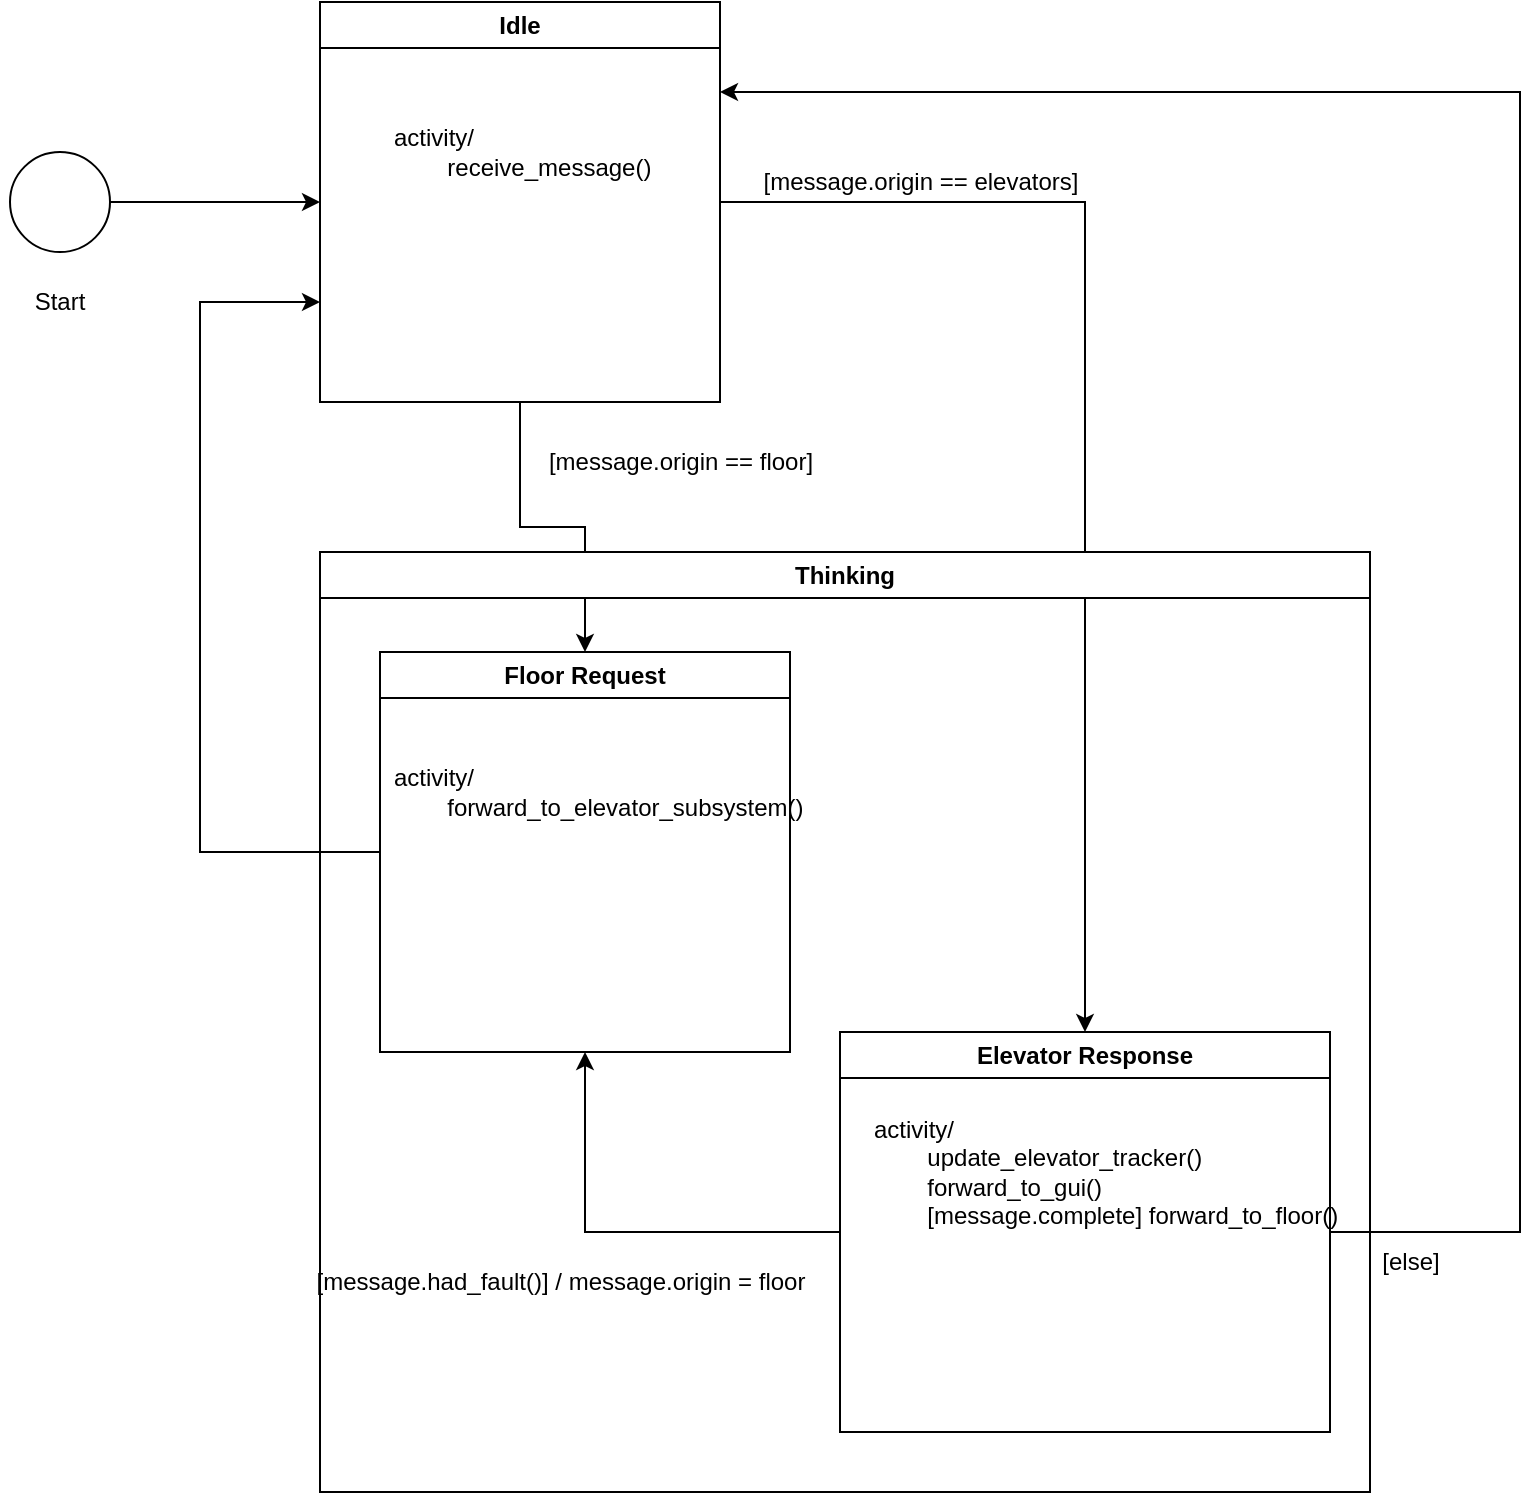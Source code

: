 <mxfile version="24.0.1" type="device">
  <diagram name="Page-1" id="obtN3EycVRZPBln-OgEc">
    <mxGraphModel dx="1088" dy="1294" grid="1" gridSize="10" guides="1" tooltips="1" connect="1" arrows="1" fold="1" page="1" pageScale="1" pageWidth="850" pageHeight="1100" math="0" shadow="0">
      <root>
        <mxCell id="0" />
        <mxCell id="1" parent="0" />
        <mxCell id="Qf_PbflEh_-lst0jaDww-6" value="" style="group" vertex="1" connectable="0" parent="1">
          <mxGeometry x="60" y="330" width="60" height="90" as="geometry" />
        </mxCell>
        <mxCell id="Qf_PbflEh_-lst0jaDww-1" value="" style="ellipse;whiteSpace=wrap;html=1;aspect=fixed;" vertex="1" parent="Qf_PbflEh_-lst0jaDww-6">
          <mxGeometry x="5" width="50" height="50" as="geometry" />
        </mxCell>
        <mxCell id="Qf_PbflEh_-lst0jaDww-2" value="Start" style="text;html=1;align=center;verticalAlign=middle;whiteSpace=wrap;rounded=0;" vertex="1" parent="Qf_PbflEh_-lst0jaDww-6">
          <mxGeometry y="60" width="60" height="30" as="geometry" />
        </mxCell>
        <mxCell id="Qf_PbflEh_-lst0jaDww-14" style="edgeStyle=orthogonalEdgeStyle;rounded=0;orthogonalLoop=1;jettySize=auto;html=1;exitX=0.5;exitY=1;exitDx=0;exitDy=0;entryX=0.5;entryY=0;entryDx=0;entryDy=0;" edge="1" parent="1" source="Qf_PbflEh_-lst0jaDww-7" target="Qf_PbflEh_-lst0jaDww-9">
          <mxGeometry relative="1" as="geometry" />
        </mxCell>
        <mxCell id="Qf_PbflEh_-lst0jaDww-15" style="edgeStyle=orthogonalEdgeStyle;rounded=0;orthogonalLoop=1;jettySize=auto;html=1;exitX=1;exitY=0.5;exitDx=0;exitDy=0;entryX=0.5;entryY=0;entryDx=0;entryDy=0;" edge="1" parent="1" source="Qf_PbflEh_-lst0jaDww-7" target="Qf_PbflEh_-lst0jaDww-10">
          <mxGeometry relative="1" as="geometry" />
        </mxCell>
        <mxCell id="Qf_PbflEh_-lst0jaDww-7" value="Idle" style="swimlane;whiteSpace=wrap;html=1;" vertex="1" parent="1">
          <mxGeometry x="220" y="255" width="200" height="200" as="geometry" />
        </mxCell>
        <mxCell id="Qf_PbflEh_-lst0jaDww-12" value="&lt;div&gt;activity/&lt;/div&gt;&lt;div&gt;&lt;span style=&quot;white-space: pre;&quot;&gt;&#x9;&lt;/span&gt;receive_message()&lt;br&gt;&lt;/div&gt;" style="text;html=1;align=left;verticalAlign=middle;resizable=0;points=[];autosize=1;strokeColor=none;fillColor=none;" vertex="1" parent="Qf_PbflEh_-lst0jaDww-7">
          <mxGeometry x="35" y="55" width="130" height="40" as="geometry" />
        </mxCell>
        <mxCell id="Qf_PbflEh_-lst0jaDww-8" value="Thinking" style="swimlane;whiteSpace=wrap;html=1;" vertex="1" parent="1">
          <mxGeometry x="220" y="530" width="525" height="470" as="geometry" />
        </mxCell>
        <mxCell id="Qf_PbflEh_-lst0jaDww-19" style="edgeStyle=orthogonalEdgeStyle;rounded=0;orthogonalLoop=1;jettySize=auto;html=1;exitX=1;exitY=0.5;exitDx=0;exitDy=0;" edge="1" parent="Qf_PbflEh_-lst0jaDww-8" source="Qf_PbflEh_-lst0jaDww-10">
          <mxGeometry relative="1" as="geometry">
            <mxPoint x="200" y="-230" as="targetPoint" />
            <Array as="points">
              <mxPoint x="600" y="340" />
              <mxPoint x="600" y="-230" />
            </Array>
          </mxGeometry>
        </mxCell>
        <mxCell id="Qf_PbflEh_-lst0jaDww-10" value="Elevator Response" style="swimlane;whiteSpace=wrap;html=1;" vertex="1" parent="Qf_PbflEh_-lst0jaDww-8">
          <mxGeometry x="260" y="240" width="245" height="200" as="geometry" />
        </mxCell>
        <mxCell id="Qf_PbflEh_-lst0jaDww-22" value="&lt;div&gt;activity/&lt;/div&gt;&lt;div&gt;&lt;span style=&quot;white-space: pre;&quot;&gt;&#x9;&lt;/span&gt;update_elevator_tracker()&lt;/div&gt;&lt;div&gt;&lt;span style=&quot;white-space: pre;&quot;&gt;&#x9;&lt;/span&gt;forward_to_gui()&lt;/div&gt;&lt;div&gt;&lt;span style=&quot;white-space: pre;&quot;&gt;&#x9;&lt;/span&gt;[message.complete] forward_to_floor()&lt;br&gt;&lt;/div&gt;" style="text;html=1;align=left;verticalAlign=middle;resizable=0;points=[];autosize=1;strokeColor=none;fillColor=none;" vertex="1" parent="Qf_PbflEh_-lst0jaDww-10">
          <mxGeometry x="15" y="35" width="230" height="70" as="geometry" />
        </mxCell>
        <mxCell id="Qf_PbflEh_-lst0jaDww-9" value="Floor Request" style="swimlane;whiteSpace=wrap;html=1;" vertex="1" parent="Qf_PbflEh_-lst0jaDww-8">
          <mxGeometry x="30" y="50" width="205" height="200" as="geometry" />
        </mxCell>
        <mxCell id="Qf_PbflEh_-lst0jaDww-20" value="&lt;div&gt;activity/&lt;/div&gt;&lt;div&gt;&lt;span style=&quot;white-space: pre;&quot;&gt;&#x9;&lt;/span&gt;forward_to_elevator_subsystem()&lt;br&gt;&lt;/div&gt;" style="text;html=1;align=left;verticalAlign=middle;resizable=0;points=[];autosize=1;strokeColor=none;fillColor=none;" vertex="1" parent="Qf_PbflEh_-lst0jaDww-9">
          <mxGeometry x="5" y="50" width="200" height="40" as="geometry" />
        </mxCell>
        <mxCell id="Qf_PbflEh_-lst0jaDww-18" style="edgeStyle=orthogonalEdgeStyle;rounded=0;orthogonalLoop=1;jettySize=auto;html=1;exitX=0;exitY=0.5;exitDx=0;exitDy=0;entryX=0.5;entryY=1;entryDx=0;entryDy=0;" edge="1" parent="Qf_PbflEh_-lst0jaDww-8" source="Qf_PbflEh_-lst0jaDww-10" target="Qf_PbflEh_-lst0jaDww-9">
          <mxGeometry relative="1" as="geometry">
            <mxPoint x="220" y="345" as="sourcePoint" />
            <mxPoint x="-60" y="-120" as="targetPoint" />
          </mxGeometry>
        </mxCell>
        <mxCell id="Qf_PbflEh_-lst0jaDww-26" value="[message.had_fault()] / message.origin = floor" style="text;html=1;align=center;verticalAlign=middle;resizable=0;points=[];autosize=1;strokeColor=none;fillColor=none;" vertex="1" parent="Qf_PbflEh_-lst0jaDww-8">
          <mxGeometry y="350" width="240" height="30" as="geometry" />
        </mxCell>
        <mxCell id="Qf_PbflEh_-lst0jaDww-11" style="edgeStyle=orthogonalEdgeStyle;rounded=0;orthogonalLoop=1;jettySize=auto;html=1;exitX=1;exitY=0.5;exitDx=0;exitDy=0;entryX=0;entryY=0.5;entryDx=0;entryDy=0;" edge="1" parent="1" source="Qf_PbflEh_-lst0jaDww-1" target="Qf_PbflEh_-lst0jaDww-7">
          <mxGeometry relative="1" as="geometry" />
        </mxCell>
        <mxCell id="Qf_PbflEh_-lst0jaDww-17" style="edgeStyle=orthogonalEdgeStyle;rounded=0;orthogonalLoop=1;jettySize=auto;html=1;exitX=0;exitY=0.5;exitDx=0;exitDy=0;entryX=0;entryY=0.75;entryDx=0;entryDy=0;" edge="1" parent="1" source="Qf_PbflEh_-lst0jaDww-9" target="Qf_PbflEh_-lst0jaDww-7">
          <mxGeometry relative="1" as="geometry">
            <Array as="points">
              <mxPoint x="160" y="680" />
              <mxPoint x="160" y="405" />
            </Array>
          </mxGeometry>
        </mxCell>
        <mxCell id="Qf_PbflEh_-lst0jaDww-23" value="[message.origin == elevators]" style="text;html=1;align=center;verticalAlign=middle;resizable=0;points=[];autosize=1;strokeColor=none;fillColor=none;" vertex="1" parent="1">
          <mxGeometry x="440" y="330" width="160" height="30" as="geometry" />
        </mxCell>
        <mxCell id="Qf_PbflEh_-lst0jaDww-24" value="[message.origin == floor]" style="text;html=1;align=center;verticalAlign=middle;resizable=0;points=[];autosize=1;strokeColor=none;fillColor=none;" vertex="1" parent="1">
          <mxGeometry x="330" y="470" width="140" height="30" as="geometry" />
        </mxCell>
        <mxCell id="Qf_PbflEh_-lst0jaDww-25" value="[else]" style="text;html=1;align=center;verticalAlign=middle;resizable=0;points=[];autosize=1;strokeColor=none;fillColor=none;" vertex="1" parent="1">
          <mxGeometry x="740" y="870" width="50" height="30" as="geometry" />
        </mxCell>
      </root>
    </mxGraphModel>
  </diagram>
</mxfile>
